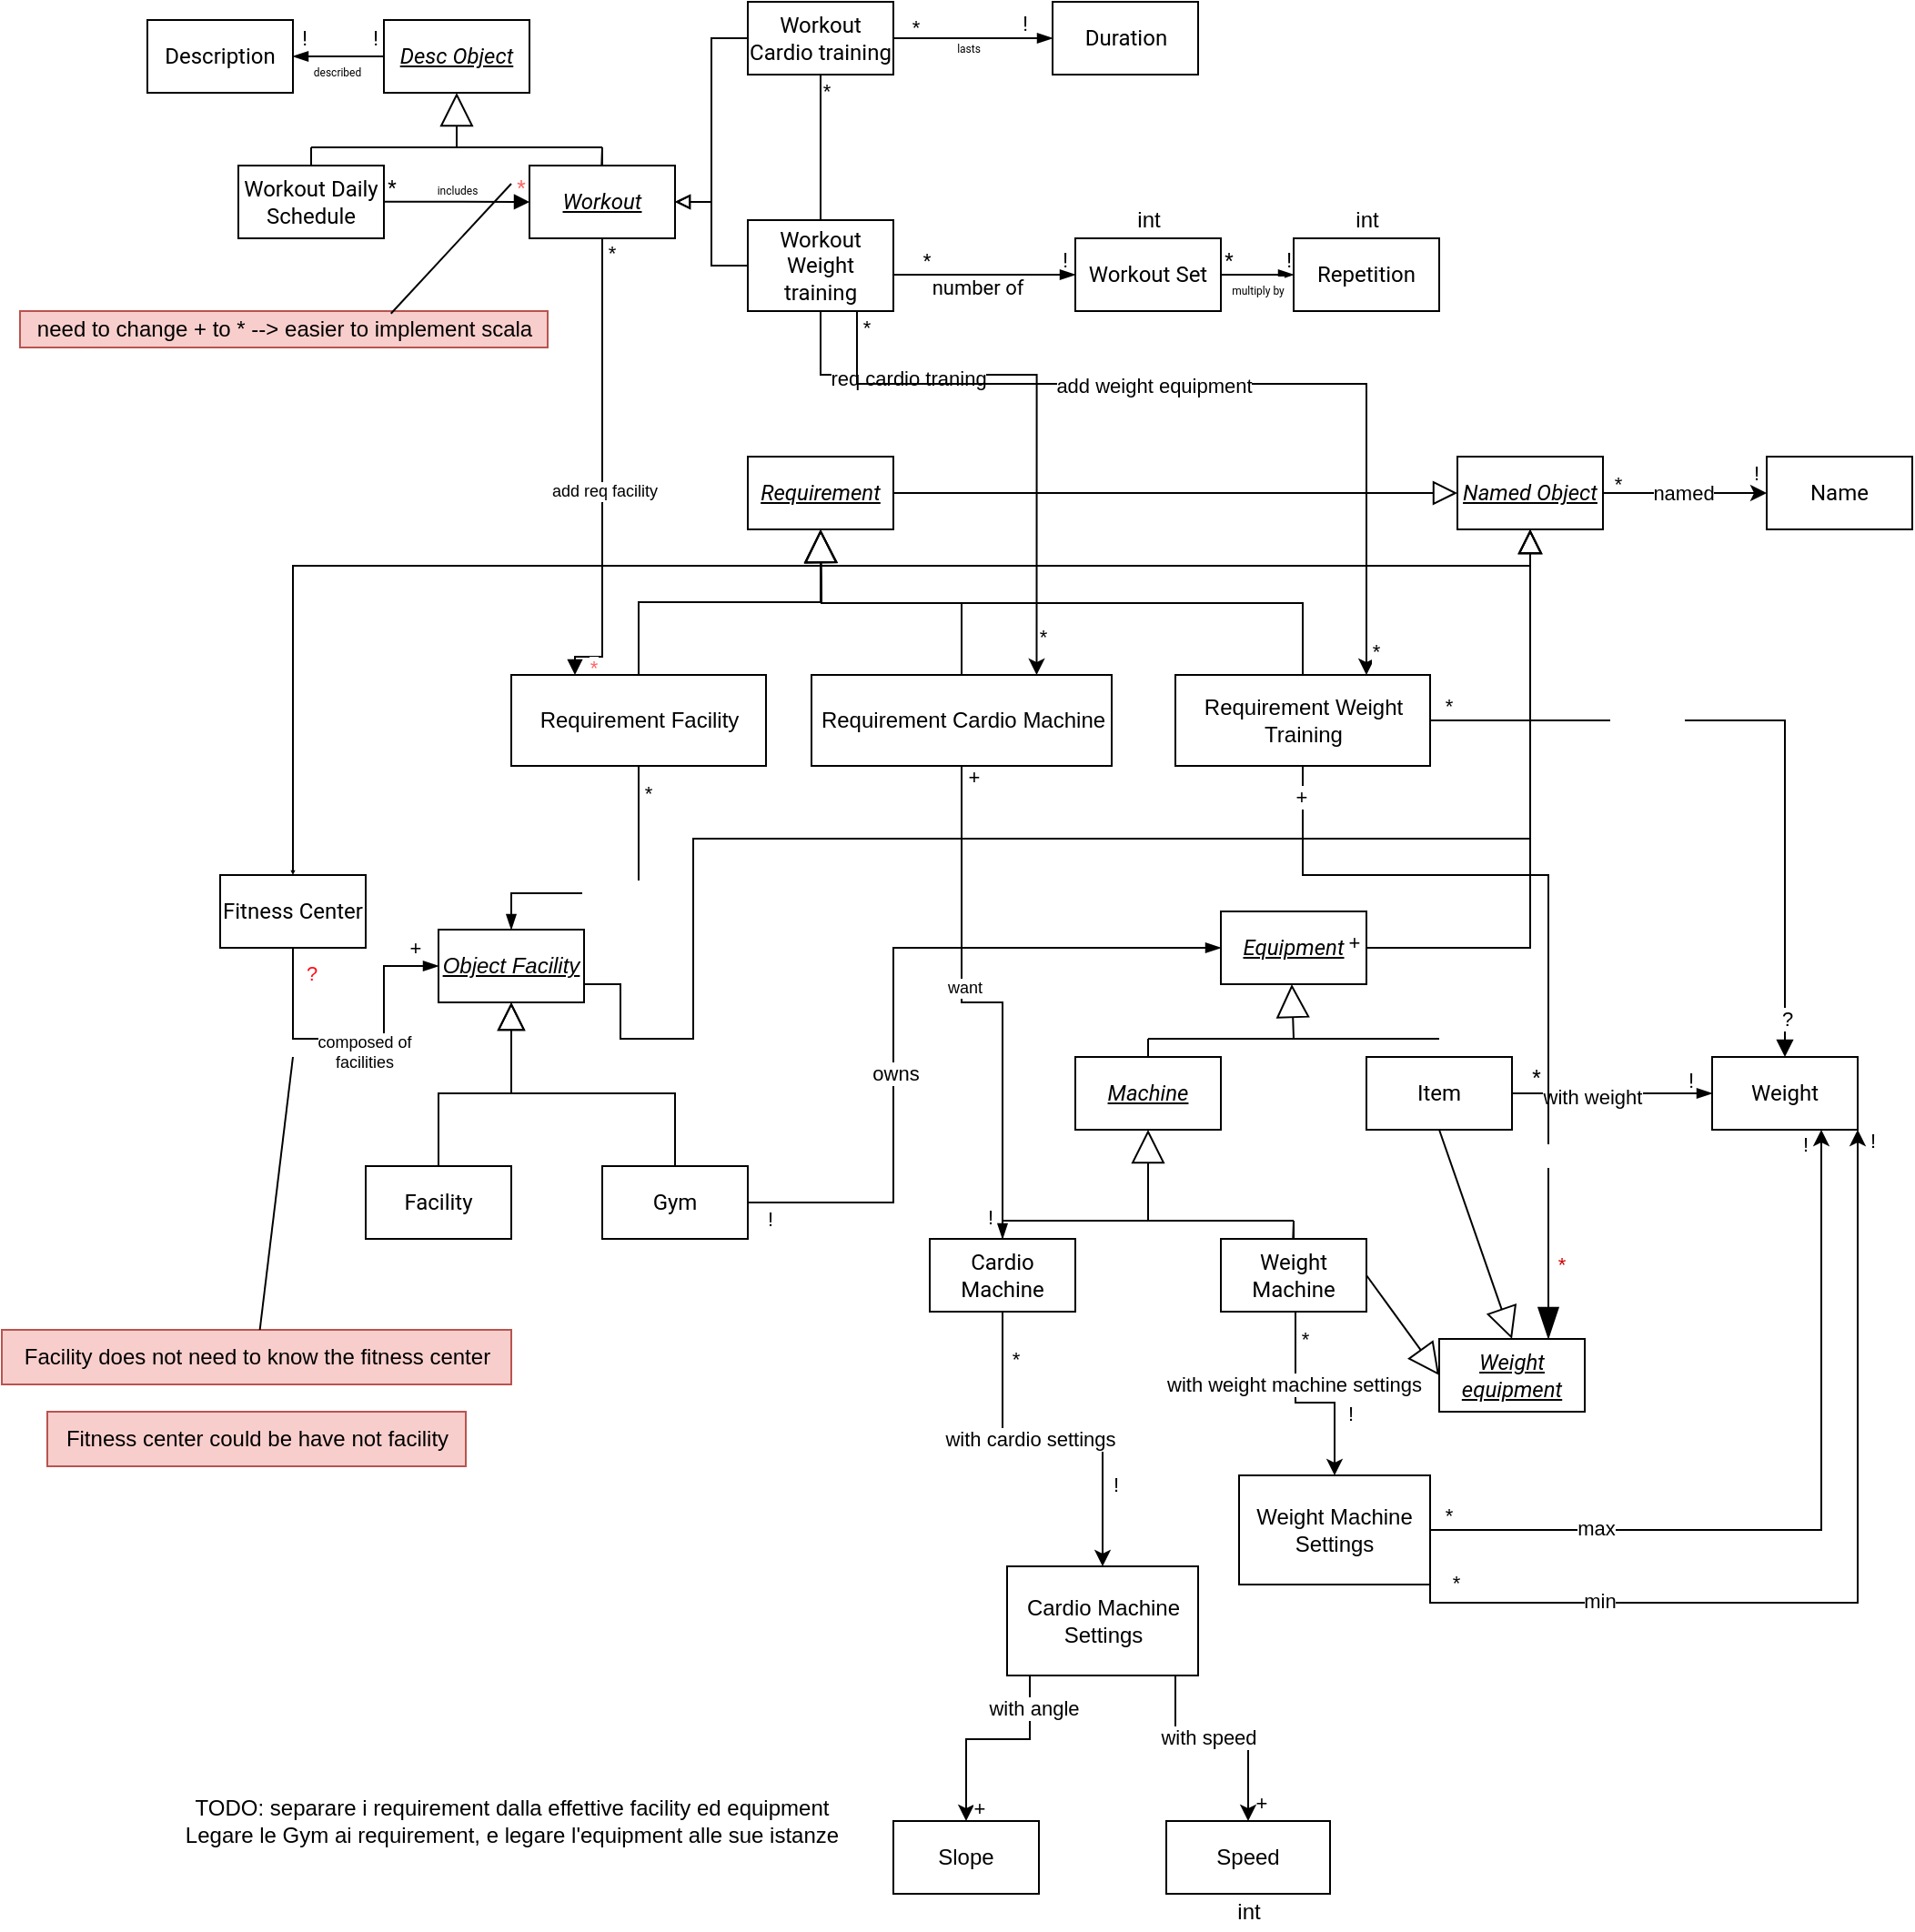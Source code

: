 <mxfile version="20.5.3" type="embed"><diagram id="2QempQvXkUjVF1YWiOBT" name="Page-1"><mxGraphModel dx="1227" dy="463" grid="1" gridSize="10" guides="1" tooltips="1" connect="1" arrows="1" fold="1" page="1" pageScale="1" pageWidth="850" pageHeight="1100" math="0" shadow="0"><root><mxCell id="0"/><mxCell id="1" parent="0"/><mxCell id="2F5MSPOgXOu8C7vcqL_C-9" value="&lt;u&gt;&lt;i&gt;Desc Object&lt;/i&gt;&lt;/u&gt;" style="html=1;whiteSpace=wrap;fontFamily=Roboto;fontSource=https%3A%2F%2Ffonts.googleapis.com%2Fcss%3Ffamily%3DRoboto;" parent="1" vertex="1"><mxGeometry x="160" y="120" width="80" height="40" as="geometry"/></mxCell><mxCell id="2F5MSPOgXOu8C7vcqL_C-26" value="&lt;div&gt;Workout Daily&lt;/div&gt;&lt;div&gt;Schedule&lt;/div&gt;" style="html=1;whiteSpace=wrap;fontFamily=Roboto;fontSource=https%3A%2F%2Ffonts.googleapis.com%2Fcss%3Ffamily%3DRoboto;" parent="1" vertex="1"><mxGeometry x="80" y="200" width="80" height="40" as="geometry"/></mxCell><mxCell id="2F5MSPOgXOu8C7vcqL_C-27" value="&lt;div&gt;&lt;i&gt;&lt;u&gt;Workout&lt;/u&gt;&lt;/i&gt;&lt;/div&gt;" style="html=1;whiteSpace=wrap;fontFamily=Roboto;fontSource=https%3A%2F%2Ffonts.googleapis.com%2Fcss%3Ffamily%3DRoboto;" parent="1" vertex="1"><mxGeometry x="240" y="200" width="80" height="40" as="geometry"/></mxCell><mxCell id="2F5MSPOgXOu8C7vcqL_C-28" value="&lt;div&gt;Description&lt;/div&gt;" style="html=1;whiteSpace=wrap;fontFamily=Roboto;fontSource=https%3A%2F%2Ffonts.googleapis.com%2Fcss%3Ffamily%3DRoboto;" parent="1" vertex="1"><mxGeometry x="30" y="120" width="80" height="40" as="geometry"/></mxCell><mxCell id="JPtvz8hHEwOAzKOJtyuQ-131" style="edgeStyle=orthogonalEdgeStyle;rounded=0;orthogonalLoop=1;jettySize=auto;html=1;exitX=0.5;exitY=1;exitDx=0;exitDy=0;entryX=0.75;entryY=0;entryDx=0;entryDy=0;" parent="1" source="2F5MSPOgXOu8C7vcqL_C-29" target="3" edge="1"><mxGeometry relative="1" as="geometry"/></mxCell><mxCell id="JPtvz8hHEwOAzKOJtyuQ-132" value="req cardio traning" style="edgeLabel;html=1;align=center;verticalAlign=middle;resizable=0;points=[];" parent="JPtvz8hHEwOAzKOJtyuQ-131" vertex="1" connectable="0"><mxGeometry x="-0.054" y="-2" relative="1" as="geometry"><mxPoint as="offset"/></mxGeometry></mxCell><mxCell id="JPtvz8hHEwOAzKOJtyuQ-133" value="*" style="edgeLabel;html=1;align=center;verticalAlign=middle;resizable=0;points=[];" parent="JPtvz8hHEwOAzKOJtyuQ-131" vertex="1" connectable="0"><mxGeometry x="-0.962" y="-2" relative="1" as="geometry"><mxPoint x="5" as="offset"/></mxGeometry></mxCell><mxCell id="JPtvz8hHEwOAzKOJtyuQ-134" value="*" style="edgeLabel;html=1;align=center;verticalAlign=middle;resizable=0;points=[];" parent="JPtvz8hHEwOAzKOJtyuQ-131" vertex="1" connectable="0"><mxGeometry x="0.906" y="-1" relative="1" as="geometry"><mxPoint x="4" as="offset"/></mxGeometry></mxCell><mxCell id="135" style="edgeStyle=orthogonalEdgeStyle;rounded=0;orthogonalLoop=1;jettySize=auto;html=1;exitX=0;exitY=0.5;exitDx=0;exitDy=0;entryX=1;entryY=0.5;entryDx=0;entryDy=0;endArrow=block;endFill=0;" edge="1" parent="1" source="2F5MSPOgXOu8C7vcqL_C-29" target="2F5MSPOgXOu8C7vcqL_C-27"><mxGeometry relative="1" as="geometry"/></mxCell><mxCell id="2F5MSPOgXOu8C7vcqL_C-29" value="&lt;div&gt;Workout Cardio training&lt;/div&gt;" style="html=1;whiteSpace=wrap;fontFamily=Roboto;fontSource=https%3A%2F%2Ffonts.googleapis.com%2Fcss%3Ffamily%3DRoboto;" parent="1" vertex="1"><mxGeometry x="360" y="110" width="80" height="40" as="geometry"/></mxCell><mxCell id="JPtvz8hHEwOAzKOJtyuQ-135" style="edgeStyle=orthogonalEdgeStyle;rounded=0;orthogonalLoop=1;jettySize=auto;html=1;exitX=0.5;exitY=1;exitDx=0;exitDy=0;" parent="1" source="2F5MSPOgXOu8C7vcqL_C-30" edge="1"><mxGeometry relative="1" as="geometry"><mxPoint x="400.211" y="280.158" as="targetPoint"/></mxGeometry></mxCell><mxCell id="JPtvz8hHEwOAzKOJtyuQ-136" style="edgeStyle=orthogonalEdgeStyle;rounded=0;orthogonalLoop=1;jettySize=auto;html=1;exitX=0.75;exitY=1;exitDx=0;exitDy=0;entryX=0.75;entryY=0;entryDx=0;entryDy=0;" parent="1" source="2F5MSPOgXOu8C7vcqL_C-30" target="124" edge="1"><mxGeometry relative="1" as="geometry"><Array as="points"><mxPoint x="420" y="320"/><mxPoint x="700" y="320"/></Array></mxGeometry></mxCell><mxCell id="JPtvz8hHEwOAzKOJtyuQ-137" value="*" style="edgeLabel;html=1;align=center;verticalAlign=middle;resizable=0;points=[];" parent="JPtvz8hHEwOAzKOJtyuQ-136" vertex="1" connectable="0"><mxGeometry x="-0.962" y="2" relative="1" as="geometry"><mxPoint x="3" as="offset"/></mxGeometry></mxCell><mxCell id="JPtvz8hHEwOAzKOJtyuQ-138" value="*" style="edgeLabel;html=1;align=center;verticalAlign=middle;resizable=0;points=[];" parent="JPtvz8hHEwOAzKOJtyuQ-136" vertex="1" connectable="0"><mxGeometry x="0.943" y="2" relative="1" as="geometry"><mxPoint x="3" as="offset"/></mxGeometry></mxCell><mxCell id="JPtvz8hHEwOAzKOJtyuQ-139" value="add weight equipment" style="edgeLabel;html=1;align=center;verticalAlign=middle;resizable=0;points=[];" parent="JPtvz8hHEwOAzKOJtyuQ-136" vertex="1" connectable="0"><mxGeometry x="-0.156" y="-1" relative="1" as="geometry"><mxPoint as="offset"/></mxGeometry></mxCell><mxCell id="136" style="edgeStyle=orthogonalEdgeStyle;rounded=0;orthogonalLoop=1;jettySize=auto;html=1;exitX=0;exitY=0.5;exitDx=0;exitDy=0;entryX=1;entryY=0.5;entryDx=0;entryDy=0;endArrow=block;endFill=0;" edge="1" parent="1" source="2F5MSPOgXOu8C7vcqL_C-30" target="2F5MSPOgXOu8C7vcqL_C-27"><mxGeometry relative="1" as="geometry"/></mxCell><mxCell id="2F5MSPOgXOu8C7vcqL_C-30" value="&lt;div&gt;Workout Weight training&lt;/div&gt;" style="html=1;whiteSpace=wrap;fontFamily=Roboto;fontSource=https%3A%2F%2Ffonts.googleapis.com%2Fcss%3Ffamily%3DRoboto;" parent="1" vertex="1"><mxGeometry x="360" y="230" width="80" height="50" as="geometry"/></mxCell><mxCell id="2F5MSPOgXOu8C7vcqL_C-31" value="Workout Set" style="html=1;whiteSpace=wrap;fontFamily=Roboto;fontSource=https%3A%2F%2Ffonts.googleapis.com%2Fcss%3Ffamily%3DRoboto;" parent="1" vertex="1"><mxGeometry x="540" y="240" width="80" height="40" as="geometry"/></mxCell><mxCell id="2F5MSPOgXOu8C7vcqL_C-32" value="Repetition" style="html=1;whiteSpace=wrap;fontFamily=Roboto;fontSource=https%3A%2F%2Ffonts.googleapis.com%2Fcss%3Ffamily%3DRoboto;" parent="1" vertex="1"><mxGeometry x="660" y="240" width="80" height="40" as="geometry"/></mxCell><mxCell id="2F5MSPOgXOu8C7vcqL_C-33" value="Duration" style="html=1;whiteSpace=wrap;fontFamily=Roboto;fontSource=https%3A%2F%2Ffonts.googleapis.com%2Fcss%3Ffamily%3DRoboto;" parent="1" vertex="1"><mxGeometry x="527.5" y="110" width="80" height="40" as="geometry"/></mxCell><mxCell id="2F5MSPOgXOu8C7vcqL_C-34" value="&lt;u&gt;&lt;i&gt;Requirement&lt;/i&gt;&lt;/u&gt;" style="html=1;whiteSpace=wrap;fontFamily=Roboto;fontSource=https%3A%2F%2Ffonts.googleapis.com%2Fcss%3Ffamily%3DRoboto;" parent="1" vertex="1"><mxGeometry x="360" y="360" width="80" height="40" as="geometry"/></mxCell><mxCell id="119" style="edgeStyle=orthogonalEdgeStyle;rounded=0;orthogonalLoop=1;jettySize=auto;html=1;exitX=1;exitY=1;exitDx=0;exitDy=0;entryX=0.5;entryY=1;entryDx=0;entryDy=0;endArrow=block;endFill=0;startSize=16;endSize=11;" parent="1" source="137" target="102" edge="1"><mxGeometry relative="1" as="geometry"><Array as="points"><mxPoint x="270" y="650"/><mxPoint x="290" y="650"/><mxPoint x="290" y="680"/><mxPoint x="330" y="680"/><mxPoint x="330" y="570"/><mxPoint x="790" y="570"/></Array></mxGeometry></mxCell><mxCell id="142" style="edgeStyle=orthogonalEdgeStyle;rounded=0;orthogonalLoop=1;jettySize=auto;html=1;exitX=0.5;exitY=0;exitDx=0;exitDy=0;entryX=0.5;entryY=1;entryDx=0;entryDy=0;endArrow=block;endFill=0;endSize=13;" edge="1" parent="1" source="2F5MSPOgXOu8C7vcqL_C-35" target="137"><mxGeometry relative="1" as="geometry"/></mxCell><mxCell id="2F5MSPOgXOu8C7vcqL_C-35" value="&lt;div&gt;Facility&lt;/div&gt;" style="html=1;whiteSpace=wrap;fontFamily=Roboto;fontSource=https%3A%2F%2Ffonts.googleapis.com%2Fcss%3Ffamily%3DRoboto;" parent="1" vertex="1"><mxGeometry x="150" y="750" width="80" height="40" as="geometry"/></mxCell><mxCell id="108" style="edgeStyle=orthogonalEdgeStyle;html=1;exitX=1;exitY=0.5;exitDx=0;exitDy=0;entryX=0.5;entryY=1;entryDx=0;entryDy=0;endArrow=block;endFill=0;endSize=11;rounded=0;" parent="1" source="2F5MSPOgXOu8C7vcqL_C-36" target="102" edge="1"><mxGeometry relative="1" as="geometry"/></mxCell><mxCell id="2F5MSPOgXOu8C7vcqL_C-36" value="&lt;i&gt;&lt;u&gt;Equipment&lt;/u&gt;&lt;/i&gt;" style="html=1;whiteSpace=wrap;fontFamily=Roboto;fontSource=https%3A%2F%2Ffonts.googleapis.com%2Fcss%3Ffamily%3DRoboto;" parent="1" vertex="1"><mxGeometry x="620" y="610" width="80" height="40" as="geometry"/></mxCell><mxCell id="2F5MSPOgXOu8C7vcqL_C-38" value="&lt;i&gt;&lt;u&gt;Machine&lt;/u&gt;&lt;/i&gt;" style="html=1;whiteSpace=wrap;fontFamily=Roboto;fontSource=https%3A%2F%2Ffonts.googleapis.com%2Fcss%3Ffamily%3DRoboto;" parent="1" vertex="1"><mxGeometry x="540" y="690" width="80" height="40" as="geometry"/></mxCell><mxCell id="127" style="rounded=0;orthogonalLoop=1;jettySize=auto;html=1;exitX=0.5;exitY=1;exitDx=0;exitDy=0;entryX=0.5;entryY=0;entryDx=0;entryDy=0;endArrow=block;endFill=0;endSize=15;" parent="1" source="2F5MSPOgXOu8C7vcqL_C-39" target="126" edge="1"><mxGeometry relative="1" as="geometry"/></mxCell><mxCell id="2F5MSPOgXOu8C7vcqL_C-39" value="Item" style="html=1;whiteSpace=wrap;fontFamily=Roboto;fontSource=https%3A%2F%2Ffonts.googleapis.com%2Fcss%3Ffamily%3DRoboto;" parent="1" vertex="1"><mxGeometry x="700" y="690" width="80" height="40" as="geometry"/></mxCell><mxCell id="2F5MSPOgXOu8C7vcqL_C-40" value="Weight" style="html=1;whiteSpace=wrap;fontFamily=Roboto;fontSource=https%3A%2F%2Ffonts.googleapis.com%2Fcss%3Ffamily%3DRoboto;" parent="1" vertex="1"><mxGeometry x="890" y="690" width="80" height="40" as="geometry"/></mxCell><mxCell id="25" style="edgeStyle=elbowEdgeStyle;html=1;exitX=1;exitY=0.5;exitDx=0;exitDy=0;entryX=0;entryY=0.5;entryDx=0;entryDy=0;startArrow=none;startFill=0;endArrow=blockThin;endFill=1;rounded=0;" parent="1" source="2F5MSPOgXOu8C7vcqL_C-43" target="2F5MSPOgXOu8C7vcqL_C-36" edge="1"><mxGeometry relative="1" as="geometry"><Array as="points"><mxPoint x="440" y="710"/></Array></mxGeometry></mxCell><mxCell id="26" value="owns" style="edgeLabel;html=1;align=center;verticalAlign=middle;resizable=0;points=[];" parent="25" vertex="1" connectable="0"><mxGeometry x="-0.246" y="-1" relative="1" as="geometry"><mxPoint as="offset"/></mxGeometry></mxCell><mxCell id="36" value="+" style="edgeLabel;html=1;align=center;verticalAlign=middle;resizable=0;points=[];labelBackgroundColor=none;" parent="25" vertex="1" connectable="0"><mxGeometry x="-0.97" relative="1" as="geometry"><mxPoint x="327" y="-143" as="offset"/></mxGeometry></mxCell><mxCell id="143" value="!" style="edgeLabel;html=1;align=center;verticalAlign=middle;resizable=0;points=[];" vertex="1" connectable="0" parent="25"><mxGeometry x="-0.943" relative="1" as="geometry"><mxPoint y="9" as="offset"/></mxGeometry></mxCell><mxCell id="144" style="edgeStyle=orthogonalEdgeStyle;rounded=0;orthogonalLoop=1;jettySize=auto;html=1;exitX=0.5;exitY=0;exitDx=0;exitDy=0;entryX=0.5;entryY=1;entryDx=0;entryDy=0;endArrow=block;endFill=0;endSize=13;" edge="1" parent="1" source="2F5MSPOgXOu8C7vcqL_C-43" target="137"><mxGeometry relative="1" as="geometry"/></mxCell><mxCell id="2F5MSPOgXOu8C7vcqL_C-43" value="&lt;div&gt;Gym&lt;/div&gt;" style="html=1;whiteSpace=wrap;fontFamily=Roboto;fontSource=https%3A%2F%2Ffonts.googleapis.com%2Fcss%3Ffamily%3DRoboto;" parent="1" vertex="1"><mxGeometry x="280" y="750" width="80" height="40" as="geometry"/></mxCell><mxCell id="2F5MSPOgXOu8C7vcqL_C-44" value="Fitness Center" style="html=1;whiteSpace=wrap;fontFamily=Roboto;fontSource=https%3A%2F%2Ffonts.googleapis.com%2Fcss%3Ffamily%3DRoboto;" parent="1" vertex="1"><mxGeometry x="70" y="590" width="80" height="40" as="geometry"/></mxCell><mxCell id="2F5MSPOgXOu8C7vcqL_C-46" value="" style="endArrow=block;endSize=16;endFill=0;html=1;rounded=0;entryX=0.5;entryY=1;entryDx=0;entryDy=0;fontFamily=Roboto;fontSource=https%3A%2F%2Ffonts.googleapis.com%2Fcss%3Ffamily%3DRoboto;" parent="1" target="2F5MSPOgXOu8C7vcqL_C-9" edge="1"><mxGeometry width="160" relative="1" as="geometry"><mxPoint x="200" y="190" as="sourcePoint"/><mxPoint x="198.98" y="160" as="targetPoint"/><Array as="points"/></mxGeometry></mxCell><mxCell id="2F5MSPOgXOu8C7vcqL_C-53" value="" style="endArrow=none;html=1;edgeStyle=orthogonalEdgeStyle;rounded=0;fontFamily=Roboto;fontSource=https%3A%2F%2Ffonts.googleapis.com%2Fcss%3Ffamily%3DRoboto;" parent="1" edge="1"><mxGeometry relative="1" as="geometry"><mxPoint x="120" y="190" as="sourcePoint"/><mxPoint x="280" y="190" as="targetPoint"/></mxGeometry></mxCell><mxCell id="2F5MSPOgXOu8C7vcqL_C-55" value="" style="endArrow=none;html=1;edgeStyle=orthogonalEdgeStyle;rounded=0;exitX=0.5;exitY=0;exitDx=0;exitDy=0;fontFamily=Roboto;fontSource=https%3A%2F%2Ffonts.googleapis.com%2Fcss%3Ffamily%3DRoboto;" parent="1" source="2F5MSPOgXOu8C7vcqL_C-26" edge="1"><mxGeometry relative="1" as="geometry"><mxPoint x="130" y="200" as="sourcePoint"/><mxPoint x="120" y="190" as="targetPoint"/></mxGeometry></mxCell><mxCell id="2F5MSPOgXOu8C7vcqL_C-56" value="" style="endArrow=none;html=1;edgeStyle=orthogonalEdgeStyle;rounded=0;fontFamily=Roboto;fontSource=https%3A%2F%2Ffonts.googleapis.com%2Fcss%3Ffamily%3DRoboto;" parent="1" edge="1"><mxGeometry relative="1" as="geometry"><mxPoint x="280" y="200" as="sourcePoint"/><mxPoint x="279.65" y="200" as="targetPoint"/><Array as="points"><mxPoint x="279.65" y="190"/><mxPoint x="279.65" y="190"/></Array></mxGeometry></mxCell><mxCell id="2F5MSPOgXOu8C7vcqL_C-63" value="" style="endArrow=blockThin;html=1;edgeStyle=orthogonalEdgeStyle;rounded=0;fontFamily=Roboto;fontSource=https%3A%2F%2Ffonts.googleapis.com%2Fcss%3Ffamily%3DRoboto;endFill=1;entryX=0;entryY=0.5;entryDx=0;entryDy=0;exitX=1;exitY=0.5;exitDx=0;exitDy=0;" parent="1" target="2F5MSPOgXOu8C7vcqL_C-33" edge="1" source="2F5MSPOgXOu8C7vcqL_C-29"><mxGeometry relative="1" as="geometry"><mxPoint x="440" y="180" as="sourcePoint"/><mxPoint x="480" y="180" as="targetPoint"/></mxGeometry></mxCell><mxCell id="2F5MSPOgXOu8C7vcqL_C-89" value="!" style="edgeLabel;html=1;align=center;verticalAlign=middle;resizable=0;points=[];rotation=0;fontFamily=Roboto;fontSource=https%3A%2F%2Ffonts.googleapis.com%2Fcss%3Ffamily%3DRoboto;labelBackgroundColor=none;" parent="2F5MSPOgXOu8C7vcqL_C-63" vertex="1" connectable="0"><mxGeometry x="0.526" relative="1" as="geometry"><mxPoint x="5" y="-8" as="offset"/></mxGeometry></mxCell><mxCell id="2F5MSPOgXOu8C7vcqL_C-111" value="lasts" style="edgeLabel;html=1;align=center;verticalAlign=middle;resizable=0;points=[];fontSize=6;fontFamily=Roboto;fontSource=https%3A%2F%2Ffonts.googleapis.com%2Fcss%3Ffamily%3DRoboto;" parent="2F5MSPOgXOu8C7vcqL_C-63" vertex="1" connectable="0"><mxGeometry x="-0.079" y="-1" relative="1" as="geometry"><mxPoint y="4" as="offset"/></mxGeometry></mxCell><mxCell id="91" value="*" style="edgeLabel;html=1;align=center;verticalAlign=middle;resizable=0;points=[];labelBackgroundColor=none;" parent="2F5MSPOgXOu8C7vcqL_C-63" vertex="1" connectable="0"><mxGeometry x="-0.736" y="-1" relative="1" as="geometry"><mxPoint y="-7" as="offset"/></mxGeometry></mxCell><mxCell id="2F5MSPOgXOu8C7vcqL_C-64" value="" style="endArrow=blockThin;html=1;edgeStyle=orthogonalEdgeStyle;rounded=0;fontFamily=Roboto;fontSource=https%3A%2F%2Ffonts.googleapis.com%2Fcss%3Ffamily%3DRoboto;endFill=1;entryX=0;entryY=0.5;entryDx=0;entryDy=0;" parent="1" edge="1" target="2F5MSPOgXOu8C7vcqL_C-31"><mxGeometry relative="1" as="geometry"><mxPoint x="440" y="269.9" as="sourcePoint"/><mxPoint x="480" y="260" as="targetPoint"/><Array as="points"><mxPoint x="440" y="260"/></Array></mxGeometry></mxCell><mxCell id="2F5MSPOgXOu8C7vcqL_C-96" value="*" style="edgeLabel;html=1;align=center;verticalAlign=middle;resizable=0;points=[];fontFamily=Roboto;fontSource=https%3A%2F%2Ffonts.googleapis.com%2Fcss%3Ffamily%3DRoboto;fontSize=10;" parent="2F5MSPOgXOu8C7vcqL_C-64" vertex="1" connectable="0"><mxGeometry x="-0.522" relative="1" as="geometry"><mxPoint x="1" y="-8" as="offset"/></mxGeometry></mxCell><mxCell id="2F5MSPOgXOu8C7vcqL_C-97" value="!" style="edgeLabel;html=1;align=center;verticalAlign=middle;resizable=0;points=[];rotation=0;fontFamily=Roboto;fontSource=https%3A%2F%2Ffonts.googleapis.com%2Fcss%3Ffamily%3DRoboto;labelBackgroundColor=none;" parent="2F5MSPOgXOu8C7vcqL_C-64" vertex="1" connectable="0"><mxGeometry x="0.452" relative="1" as="geometry"><mxPoint x="24" y="-8" as="offset"/></mxGeometry></mxCell><mxCell id="2F5MSPOgXOu8C7vcqL_C-112" value="number of" style="edgeLabel;html=1;align=center;verticalAlign=middle;resizable=0;points=[];fontFamily=Roboto;fontSource=https%3A%2F%2Ffonts.googleapis.com%2Fcss%3Ffamily%3DRoboto;" parent="2F5MSPOgXOu8C7vcqL_C-64" vertex="1" connectable="0"><mxGeometry x="0.027" y="-1" relative="1" as="geometry"><mxPoint x="-1" y="6" as="offset"/></mxGeometry></mxCell><mxCell id="2F5MSPOgXOu8C7vcqL_C-65" value="" style="endArrow=blockThin;html=1;edgeStyle=orthogonalEdgeStyle;rounded=0;fontFamily=Roboto;fontSource=https%3A%2F%2Ffonts.googleapis.com%2Fcss%3Ffamily%3DRoboto;endFill=1;startArrow=none;startFill=0;exitX=1;exitY=0.5;exitDx=0;exitDy=0;entryX=0;entryY=0.5;entryDx=0;entryDy=0;" parent="1" source="2F5MSPOgXOu8C7vcqL_C-31" target="2F5MSPOgXOu8C7vcqL_C-32" edge="1"><mxGeometry relative="1" as="geometry"><mxPoint x="650" y="200" as="sourcePoint"/><mxPoint x="690" y="200" as="targetPoint"/><Array as="points"><mxPoint x="640" y="260"/><mxPoint x="640" y="260"/></Array></mxGeometry></mxCell><mxCell id="2F5MSPOgXOu8C7vcqL_C-98" value="*" style="edgeLabel;html=1;align=center;verticalAlign=middle;resizable=0;points=[];fontFamily=Roboto;fontSource=https%3A%2F%2Ffonts.googleapis.com%2Fcss%3Ffamily%3DRoboto;labelBackgroundColor=none;" parent="2F5MSPOgXOu8C7vcqL_C-65" vertex="1" connectable="0"><mxGeometry x="-0.531" y="1" relative="1" as="geometry"><mxPoint x="-6" y="-7" as="offset"/></mxGeometry></mxCell><mxCell id="2F5MSPOgXOu8C7vcqL_C-99" value="!" style="edgeLabel;html=1;align=center;verticalAlign=middle;resizable=0;points=[];rotation=0;fontFamily=Roboto;fontSource=https%3A%2F%2Ffonts.googleapis.com%2Fcss%3Ffamily%3DRoboto;labelBackgroundColor=none;" parent="2F5MSPOgXOu8C7vcqL_C-65" vertex="1" connectable="0"><mxGeometry x="0.576" y="-1" relative="1" as="geometry"><mxPoint x="5" y="-9" as="offset"/></mxGeometry></mxCell><mxCell id="2F5MSPOgXOu8C7vcqL_C-113" value="&lt;font style=&quot;font-size: 6px;&quot;&gt;multiply by&lt;/font&gt;" style="edgeLabel;html=1;align=center;verticalAlign=middle;resizable=0;points=[];fontFamily=Roboto;fontSource=https%3A%2F%2Ffonts.googleapis.com%2Fcss%3Ffamily%3DRoboto;" parent="2F5MSPOgXOu8C7vcqL_C-65" vertex="1" connectable="0"><mxGeometry x="-0.03" y="-1" relative="1" as="geometry"><mxPoint y="6" as="offset"/></mxGeometry></mxCell><mxCell id="2F5MSPOgXOu8C7vcqL_C-67" value="" style="endArrow=none;html=1;edgeStyle=orthogonalEdgeStyle;rounded=0;exitX=0.5;exitY=0;exitDx=0;exitDy=0;fontFamily=Roboto;fontSource=https%3A%2F%2Ffonts.googleapis.com%2Fcss%3Ffamily%3DRoboto;" parent="1" edge="1"><mxGeometry relative="1" as="geometry"><mxPoint x="319.83" y="440" as="sourcePoint"/><mxPoint x="320" y="440" as="targetPoint"/></mxGeometry></mxCell><mxCell id="2F5MSPOgXOu8C7vcqL_C-70" value="" style="endArrow=block;html=1;edgeStyle=orthogonalEdgeStyle;rounded=0;startArrow=none;startFill=0;endFill=1;fontFamily=Roboto;fontSource=https%3A%2F%2Ffonts.googleapis.com%2Fcss%3Ffamily%3DRoboto;entryX=0.25;entryY=0;entryDx=0;entryDy=0;exitX=0.5;exitY=1;exitDx=0;exitDy=0;" parent="1" source="2F5MSPOgXOu8C7vcqL_C-27" target="2" edge="1"><mxGeometry relative="1" as="geometry"><mxPoint x="280" y="230" as="sourcePoint"/><mxPoint x="300" y="470" as="targetPoint"/><Array as="points"><mxPoint x="280" y="470"/><mxPoint x="265" y="470"/></Array></mxGeometry></mxCell><mxCell id="sfomzFhaXuzBr-5Kidbq-1" value="add req facility" style="edgeLabel;html=1;align=center;verticalAlign=middle;resizable=0;points=[];fontSize=9;" parent="2F5MSPOgXOu8C7vcqL_C-70" connectable="0" vertex="1"><mxGeometry x="0.142" y="1" relative="1" as="geometry"><mxPoint y="-7" as="offset"/></mxGeometry></mxCell><mxCell id="KLTFEX1qhUFmZQi5NeGx-10" value="&lt;font color=&quot;#ff6666&quot;&gt;*&lt;/font&gt;" style="edgeLabel;html=1;align=center;verticalAlign=middle;resizable=0;points=[];" parent="2F5MSPOgXOu8C7vcqL_C-70" connectable="0" vertex="1"><mxGeometry x="0.884" y="2" relative="1" as="geometry"><mxPoint x="5" y="4" as="offset"/></mxGeometry></mxCell><mxCell id="88" value="*" style="edgeLabel;html=1;align=center;verticalAlign=middle;resizable=0;points=[];" parent="2F5MSPOgXOu8C7vcqL_C-70" vertex="1" connectable="0"><mxGeometry x="-0.942" y="-1" relative="1" as="geometry"><mxPoint x="6" as="offset"/></mxGeometry></mxCell><mxCell id="2F5MSPOgXOu8C7vcqL_C-72" value="" style="endArrow=blockThin;html=1;edgeStyle=orthogonalEdgeStyle;rounded=0;exitX=0.5;exitY=1;exitDx=0;exitDy=0;fontFamily=Roboto;fontSource=https%3A%2F%2Ffonts.googleapis.com%2Fcss%3Ffamily%3DRoboto;startArrow=none;startFill=0;endFill=1;" parent="1" source="2F5MSPOgXOu8C7vcqL_C-44" edge="1"><mxGeometry relative="1" as="geometry"><mxPoint x="30" y="709.66" as="sourcePoint"/><mxPoint x="190" y="640" as="targetPoint"/><Array as="points"><mxPoint x="110" y="680"/><mxPoint x="160" y="680"/><mxPoint x="160" y="640"/></Array></mxGeometry></mxCell><mxCell id="KLTFEX1qhUFmZQi5NeGx-8" value="composed of&lt;br&gt;facilities" style="edgeLabel;html=1;align=center;verticalAlign=middle;resizable=0;points=[];fontSize=9;" parent="2F5MSPOgXOu8C7vcqL_C-72" connectable="0" vertex="1"><mxGeometry x="0.047" y="-2" relative="1" as="geometry"><mxPoint y="5" as="offset"/></mxGeometry></mxCell><mxCell id="35" value="?" style="edgeLabel;html=1;align=center;verticalAlign=middle;resizable=0;points=[];labelBackgroundColor=none;fontColor=#FF0F17;" parent="2F5MSPOgXOu8C7vcqL_C-72" vertex="1" connectable="0"><mxGeometry x="-0.9" y="-1" relative="1" as="geometry"><mxPoint x="11" y="5" as="offset"/></mxGeometry></mxCell><mxCell id="41" value="+" style="edgeLabel;html=1;align=center;verticalAlign=middle;resizable=0;points=[];labelBackgroundColor=none;" parent="2F5MSPOgXOu8C7vcqL_C-72" vertex="1" connectable="0"><mxGeometry x="0.903" y="1" relative="1" as="geometry"><mxPoint x="-5" y="-9" as="offset"/></mxGeometry></mxCell><mxCell id="2F5MSPOgXOu8C7vcqL_C-73" value="" style="endArrow=block;html=1;edgeStyle=orthogonalEdgeStyle;rounded=0;entryX=0.5;entryY=0;entryDx=0;entryDy=0;fontFamily=Roboto;fontSource=https%3A%2F%2Ffonts.googleapis.com%2Fcss%3Ffamily%3DRoboto;startArrow=block;startFill=0;exitX=0.5;exitY=1;exitDx=0;exitDy=0;endFill=0;endSize=0;targetPerimeterSpacing=8;startSize=11;" parent="1" source="102" target="2F5MSPOgXOu8C7vcqL_C-44" edge="1"><mxGeometry relative="1" as="geometry"><mxPoint x="750" y="380" as="sourcePoint"/><mxPoint x="415" y="330" as="targetPoint"/><Array as="points"><mxPoint x="790" y="420"/><mxPoint x="110" y="420"/></Array></mxGeometry></mxCell><mxCell id="2F5MSPOgXOu8C7vcqL_C-80" value="" style="endArrow=block;endSize=16;endFill=0;html=1;rounded=0;fontFamily=Roboto;fontSource=https%3A%2F%2Ffonts.googleapis.com%2Fcss%3Ffamily%3DRoboto;" parent="1" edge="1"><mxGeometry width="160" relative="1" as="geometry"><mxPoint x="660" y="680" as="sourcePoint"/><mxPoint x="658.98" y="650" as="targetPoint"/><Array as="points"/></mxGeometry></mxCell><mxCell id="2F5MSPOgXOu8C7vcqL_C-81" value="" style="endArrow=none;html=1;edgeStyle=orthogonalEdgeStyle;rounded=0;fontFamily=Roboto;fontSource=https%3A%2F%2Ffonts.googleapis.com%2Fcss%3Ffamily%3DRoboto;" parent="1" edge="1"><mxGeometry relative="1" as="geometry"><mxPoint x="580" y="680" as="sourcePoint"/><mxPoint x="740" y="680" as="targetPoint"/></mxGeometry></mxCell><mxCell id="2F5MSPOgXOu8C7vcqL_C-82" value="" style="endArrow=none;html=1;edgeStyle=orthogonalEdgeStyle;rounded=0;exitX=0.5;exitY=0;exitDx=0;exitDy=0;fontFamily=Roboto;fontSource=https%3A%2F%2Ffonts.googleapis.com%2Fcss%3Ffamily%3DRoboto;" parent="1" edge="1"><mxGeometry relative="1" as="geometry"><mxPoint x="580" y="690" as="sourcePoint"/><mxPoint x="580" y="680" as="targetPoint"/></mxGeometry></mxCell><mxCell id="2F5MSPOgXOu8C7vcqL_C-86" value="" style="endArrow=none;html=1;edgeStyle=orthogonalEdgeStyle;rounded=0;entryX=0;entryY=0.5;entryDx=0;entryDy=0;fontFamily=Roboto;fontSource=https%3A%2F%2Ffonts.googleapis.com%2Fcss%3Ffamily%3DRoboto;startArrow=blockThin;startFill=1;exitX=1;exitY=0.5;exitDx=0;exitDy=0;" parent="1" source="2F5MSPOgXOu8C7vcqL_C-28" target="2F5MSPOgXOu8C7vcqL_C-9" edge="1"><mxGeometry relative="1" as="geometry"><mxPoint x="120" y="140" as="sourcePoint"/><mxPoint x="160" y="139.7" as="targetPoint"/><Array as="points"/></mxGeometry></mxCell><mxCell id="2F5MSPOgXOu8C7vcqL_C-90" value="!" style="edgeLabel;html=1;align=center;verticalAlign=middle;resizable=0;points=[];fontFamily=Roboto;fontSource=https%3A%2F%2Ffonts.googleapis.com%2Fcss%3Ffamily%3DRoboto;" parent="2F5MSPOgXOu8C7vcqL_C-86" vertex="1" connectable="0"><mxGeometry x="-0.826" relative="1" as="geometry"><mxPoint x="1" y="-10" as="offset"/></mxGeometry></mxCell><mxCell id="2F5MSPOgXOu8C7vcqL_C-91" value="!" style="edgeLabel;html=1;align=center;verticalAlign=middle;resizable=0;points=[];fontFamily=Roboto;fontSource=https%3A%2F%2Ffonts.googleapis.com%2Fcss%3Ffamily%3DRoboto;" parent="2F5MSPOgXOu8C7vcqL_C-86" vertex="1" connectable="0"><mxGeometry x="0.79" relative="1" as="geometry"><mxPoint y="-10" as="offset"/></mxGeometry></mxCell><mxCell id="2F5MSPOgXOu8C7vcqL_C-109" value="&lt;span style=&quot;font-size: 6px;&quot;&gt;described&lt;/span&gt;" style="edgeLabel;html=1;align=center;verticalAlign=top;resizable=0;points=[];fontFamily=Roboto;fontSource=https%3A%2F%2Ffonts.googleapis.com%2Fcss%3Ffamily%3DRoboto;labelBackgroundColor=none;" parent="2F5MSPOgXOu8C7vcqL_C-86" vertex="1" connectable="0"><mxGeometry x="-0.071" y="-1" relative="1" as="geometry"><mxPoint x="1" y="-7" as="offset"/></mxGeometry></mxCell><mxCell id="2F5MSPOgXOu8C7vcqL_C-87" value="" style="endArrow=blockThin;html=1;edgeStyle=orthogonalEdgeStyle;rounded=0;entryX=0;entryY=0.5;entryDx=0;entryDy=0;fontFamily=Roboto;fontSource=https%3A%2F%2Ffonts.googleapis.com%2Fcss%3Ffamily%3DRoboto;exitX=1;exitY=0.5;exitDx=0;exitDy=0;endFill=1;" parent="1" source="2F5MSPOgXOu8C7vcqL_C-39" target="2F5MSPOgXOu8C7vcqL_C-40" edge="1"><mxGeometry relative="1" as="geometry"><mxPoint x="740" y="730.3" as="sourcePoint"/><mxPoint x="790" y="740" as="targetPoint"/><Array as="points"/></mxGeometry></mxCell><mxCell id="2F5MSPOgXOu8C7vcqL_C-106" value="*" style="edgeLabel;html=1;align=center;verticalAlign=middle;resizable=0;points=[];fontFamily=Roboto;fontSource=https%3A%2F%2Ffonts.googleapis.com%2Fcss%3Ffamily%3DRoboto;" parent="2F5MSPOgXOu8C7vcqL_C-87" vertex="1" connectable="0"><mxGeometry x="-0.669" y="1" relative="1" as="geometry"><mxPoint x="-5" y="-8" as="offset"/></mxGeometry></mxCell><mxCell id="2F5MSPOgXOu8C7vcqL_C-107" value="!" style="edgeLabel;html=1;align=center;verticalAlign=middle;resizable=0;points=[];rotation=0;fontFamily=Roboto;fontSource=https%3A%2F%2Ffonts.googleapis.com%2Fcss%3Ffamily%3DRoboto;labelBackgroundColor=none;" parent="2F5MSPOgXOu8C7vcqL_C-87" vertex="1" connectable="0"><mxGeometry x="0.72" relative="1" as="geometry"><mxPoint x="3" y="-7" as="offset"/></mxGeometry></mxCell><mxCell id="134" value="with weight" style="edgeLabel;html=1;align=center;verticalAlign=middle;resizable=0;points=[];" parent="2F5MSPOgXOu8C7vcqL_C-87" vertex="1" connectable="0"><mxGeometry x="-0.203" y="-2" relative="1" as="geometry"><mxPoint as="offset"/></mxGeometry></mxCell><mxCell id="2F5MSPOgXOu8C7vcqL_C-92" value="" style="endArrow=block;html=1;edgeStyle=orthogonalEdgeStyle;rounded=0;entryX=0;entryY=0.5;entryDx=0;entryDy=0;fontFamily=Roboto;fontSource=https%3A%2F%2Ffonts.googleapis.com%2Fcss%3Ffamily%3DRoboto;endFill=1;" parent="1" target="2F5MSPOgXOu8C7vcqL_C-27" edge="1"><mxGeometry relative="1" as="geometry"><mxPoint x="160" y="219.89" as="sourcePoint"/><mxPoint x="200" y="219.89" as="targetPoint"/><Array as="points"><mxPoint x="200" y="220"/></Array></mxGeometry></mxCell><mxCell id="2F5MSPOgXOu8C7vcqL_C-93" value="*" style="edgeLabel;html=1;align=center;verticalAlign=middle;resizable=0;points=[];fontFamily=Roboto;fontSource=https%3A%2F%2Ffonts.googleapis.com%2Fcss%3Ffamily%3DRoboto;labelBackgroundColor=none;" parent="2F5MSPOgXOu8C7vcqL_C-92" vertex="1" connectable="0"><mxGeometry x="-0.826" relative="1" as="geometry"><mxPoint x="-3" y="-8" as="offset"/></mxGeometry></mxCell><mxCell id="2F5MSPOgXOu8C7vcqL_C-94" value="*" style="edgeLabel;html=1;align=center;verticalAlign=middle;resizable=0;points=[];fontFamily=Roboto;fontSource=https%3A%2F%2Ffonts.googleapis.com%2Fcss%3Ffamily%3DRoboto;labelBackgroundColor=none;fontColor=#FF6666;" parent="2F5MSPOgXOu8C7vcqL_C-92" vertex="1" connectable="0"><mxGeometry x="0.79" relative="1" as="geometry"><mxPoint x="3" y="-8" as="offset"/></mxGeometry></mxCell><mxCell id="2F5MSPOgXOu8C7vcqL_C-110" value="&lt;span style=&quot;font-size: 6px;&quot;&gt;includes&lt;/span&gt;" style="edgeLabel;html=1;align=center;verticalAlign=middle;resizable=0;points=[];fontFamily=Roboto;fontSource=https%3A%2F%2Ffonts.googleapis.com%2Fcss%3Ffamily%3DRoboto;" parent="2F5MSPOgXOu8C7vcqL_C-92" vertex="1" connectable="0"><mxGeometry x="-0.146" y="-1" relative="1" as="geometry"><mxPoint x="6" y="-9" as="offset"/></mxGeometry></mxCell><mxCell id="57" style="edgeStyle=orthogonalEdgeStyle;rounded=0;html=1;exitX=0.5;exitY=1;exitDx=0;exitDy=0;strokeColor=#000000;" parent="1" source="KLTFEX1qhUFmZQi5NeGx-1" target="54" edge="1"><mxGeometry relative="1" as="geometry"/></mxCell><mxCell id="84" value="!" style="edgeLabel;html=1;align=center;verticalAlign=middle;resizable=0;points=[];labelBackgroundColor=none;" parent="57" vertex="1" connectable="0"><mxGeometry x="0.533" relative="1" as="geometry"><mxPoint x="7" as="offset"/></mxGeometry></mxCell><mxCell id="85" value="*" style="edgeLabel;html=1;align=center;verticalAlign=middle;resizable=0;points=[];labelBackgroundColor=none;" parent="57" vertex="1" connectable="0"><mxGeometry x="-0.773" y="-1" relative="1" as="geometry"><mxPoint x="8" y="4" as="offset"/></mxGeometry></mxCell><mxCell id="132" value="with cardio settings" style="edgeLabel;html=1;align=center;verticalAlign=middle;resizable=0;points=[];" parent="57" vertex="1" connectable="0"><mxGeometry x="-0.128" relative="1" as="geometry"><mxPoint as="offset"/></mxGeometry></mxCell><mxCell id="KLTFEX1qhUFmZQi5NeGx-1" value="&lt;div&gt;Cardio Machine&lt;/div&gt;" style="html=1;whiteSpace=wrap;fontFamily=Roboto;fontSource=https%3A%2F%2Ffonts.googleapis.com%2Fcss%3Ffamily%3DRoboto;" parent="1" vertex="1"><mxGeometry x="460" y="790" width="80" height="40" as="geometry"/></mxCell><mxCell id="56" style="edgeStyle=orthogonalEdgeStyle;rounded=0;html=1;exitX=0.5;exitY=1;exitDx=0;exitDy=0;strokeColor=#000000;entryX=0.5;entryY=0;entryDx=0;entryDy=0;" parent="1" target="55" edge="1"><mxGeometry relative="1" as="geometry"><mxPoint x="661" y="830" as="sourcePoint"/><mxPoint x="661" y="860" as="targetPoint"/><Array as="points"><mxPoint x="661" y="880"/><mxPoint x="682" y="880"/></Array></mxGeometry></mxCell><mxCell id="77" value="!" style="edgeLabel;html=1;align=center;verticalAlign=middle;resizable=0;points=[];" parent="56" vertex="1" connectable="0"><mxGeometry x="0.387" y="1" relative="1" as="geometry"><mxPoint x="7" as="offset"/></mxGeometry></mxCell><mxCell id="78" value="*" style="edgeLabel;html=1;align=center;verticalAlign=middle;resizable=0;points=[];labelBackgroundColor=none;" parent="56" vertex="1" connectable="0"><mxGeometry x="-0.813" relative="1" as="geometry"><mxPoint x="5" y="4" as="offset"/></mxGeometry></mxCell><mxCell id="133" value="with weight machine settings" style="edgeLabel;html=1;align=center;verticalAlign=middle;resizable=0;points=[];" parent="56" vertex="1" connectable="0"><mxGeometry x="-0.29" y="-1" relative="1" as="geometry"><mxPoint as="offset"/></mxGeometry></mxCell><mxCell id="128" style="edgeStyle=none;rounded=0;orthogonalLoop=1;jettySize=auto;html=1;exitX=1;exitY=0.5;exitDx=0;exitDy=0;entryX=0;entryY=0.5;entryDx=0;entryDy=0;endArrow=block;endFill=0;endSize=15;" parent="1" source="KLTFEX1qhUFmZQi5NeGx-2" target="126" edge="1"><mxGeometry relative="1" as="geometry"/></mxCell><mxCell id="KLTFEX1qhUFmZQi5NeGx-2" value="&lt;div&gt;Weight Machine&lt;/div&gt;" style="html=1;whiteSpace=wrap;fontFamily=Roboto;fontSource=https%3A%2F%2Ffonts.googleapis.com%2Fcss%3Ffamily%3DRoboto;" parent="1" vertex="1"><mxGeometry x="620" y="790" width="80" height="40" as="geometry"/></mxCell><mxCell id="KLTFEX1qhUFmZQi5NeGx-3" value="" style="endArrow=block;endSize=16;endFill=0;html=1;rounded=0;fontFamily=Roboto;fontSource=https%3A%2F%2Ffonts.googleapis.com%2Fcss%3Ffamily%3DRoboto;entryX=0.5;entryY=1;entryDx=0;entryDy=0;" parent="1" target="2F5MSPOgXOu8C7vcqL_C-38" edge="1"><mxGeometry width="160" relative="1" as="geometry"><mxPoint x="580" y="780" as="sourcePoint"/><mxPoint x="540" y="430" as="targetPoint"/><Array as="points"/></mxGeometry></mxCell><mxCell id="KLTFEX1qhUFmZQi5NeGx-4" value="" style="endArrow=none;html=1;edgeStyle=orthogonalEdgeStyle;rounded=0;fontFamily=Roboto;fontSource=https%3A%2F%2Ffonts.googleapis.com%2Fcss%3Ffamily%3DRoboto;" parent="1" edge="1"><mxGeometry relative="1" as="geometry"><mxPoint x="500" y="780" as="sourcePoint"/><mxPoint x="660" y="780" as="targetPoint"/></mxGeometry></mxCell><mxCell id="KLTFEX1qhUFmZQi5NeGx-5" value="" style="endArrow=none;html=1;edgeStyle=orthogonalEdgeStyle;rounded=0;exitX=0.5;exitY=0;exitDx=0;exitDy=0;fontFamily=Roboto;fontSource=https%3A%2F%2Ffonts.googleapis.com%2Fcss%3Ffamily%3DRoboto;" parent="1" edge="1"><mxGeometry relative="1" as="geometry"><mxPoint x="500" y="790" as="sourcePoint"/><mxPoint x="500" y="780" as="targetPoint"/></mxGeometry></mxCell><mxCell id="KLTFEX1qhUFmZQi5NeGx-6" value="" style="endArrow=none;html=1;edgeStyle=orthogonalEdgeStyle;rounded=0;fontFamily=Roboto;fontSource=https%3A%2F%2Ffonts.googleapis.com%2Fcss%3Ffamily%3DRoboto;" parent="1" edge="1"><mxGeometry relative="1" as="geometry"><mxPoint x="660" y="790" as="sourcePoint"/><mxPoint x="659.65" y="790" as="targetPoint"/><Array as="points"><mxPoint x="659.65" y="780"/><mxPoint x="659.65" y="780"/></Array></mxGeometry></mxCell><mxCell id="KLTFEX1qhUFmZQi5NeGx-12" value="&lt;div&gt;TODO: separare i requirement dalla effettive facility ed equipment&lt;/div&gt;&lt;div&gt;Legare le Gym ai requirement, e legare l'equipment alle sue istanze&lt;br&gt;&lt;/div&gt;" style="text;html=1;align=center;verticalAlign=middle;resizable=0;points=[];autosize=1;strokeColor=none;fillColor=none;" parent="1" vertex="1"><mxGeometry x="40" y="1090" width="380" height="40" as="geometry"/></mxCell><mxCell id="6" style="edgeStyle=orthogonalEdgeStyle;html=1;exitX=0.5;exitY=0;exitDx=0;exitDy=0;startArrow=none;startFill=0;endArrow=block;endFill=0;rounded=0;entryX=0.5;entryY=1;entryDx=0;entryDy=0;targetPerimeterSpacing=0;endSize=16;" parent="1" source="2" target="2F5MSPOgXOu8C7vcqL_C-34" edge="1"><mxGeometry relative="1" as="geometry"><mxPoint x="400" y="440" as="targetPoint"/></mxGeometry></mxCell><mxCell id="18" style="edgeStyle=orthogonalEdgeStyle;rounded=0;html=1;exitX=0.5;exitY=1;exitDx=0;exitDy=0;startArrow=none;startFill=0;endArrow=blockThin;endFill=1;targetPerimeterSpacing=0;strokeWidth=1;entryX=0.5;entryY=0;entryDx=0;entryDy=0;" parent="1" source="2" target="137" edge="1"><mxGeometry relative="1" as="geometry"><Array as="points"><mxPoint x="300" y="600"/><mxPoint x="230" y="600"/></Array></mxGeometry></mxCell><mxCell id="33" value="!" style="edgeLabel;html=1;align=center;verticalAlign=middle;resizable=0;points=[];fontColor=#FFFFFF;" parent="18" vertex="1" connectable="0"><mxGeometry x="0.961" relative="1" as="geometry"><mxPoint x="-6" y="-8" as="offset"/></mxGeometry></mxCell><mxCell id="34" value="at place" style="edgeLabel;html=1;align=center;verticalAlign=middle;resizable=0;points=[];fontColor=#FFFFFF;" parent="18" vertex="1" connectable="0"><mxGeometry x="0.083" y="-1" relative="1" as="geometry"><mxPoint x="4" as="offset"/></mxGeometry></mxCell><mxCell id="145" value="*" style="edgeLabel;html=1;align=center;verticalAlign=middle;resizable=0;points=[];" vertex="1" connectable="0" parent="18"><mxGeometry x="-0.815" y="1" relative="1" as="geometry"><mxPoint x="4" as="offset"/></mxGeometry></mxCell><mxCell id="2" value="Requirement Facility" style="html=1;" parent="1" vertex="1"><mxGeometry x="230" y="480" width="140" height="50" as="geometry"/></mxCell><mxCell id="22" style="edgeStyle=orthogonalEdgeStyle;rounded=0;html=1;exitX=0.5;exitY=1;exitDx=0;exitDy=0;entryX=0.5;entryY=0;entryDx=0;entryDy=0;fontSize=9;startArrow=none;startFill=0;endArrow=blockThin;endFill=1;targetPerimeterSpacing=0;strokeWidth=1;" parent="1" source="3" target="KLTFEX1qhUFmZQi5NeGx-1" edge="1"><mxGeometry relative="1" as="geometry"/></mxCell><mxCell id="23" value="want" style="edgeLabel;html=1;align=center;verticalAlign=middle;resizable=0;points=[];fontSize=9;" parent="22" vertex="1" connectable="0"><mxGeometry x="-0.135" y="1" relative="1" as="geometry"><mxPoint as="offset"/></mxGeometry></mxCell><mxCell id="38" value="+" style="edgeLabel;html=1;align=center;verticalAlign=middle;resizable=0;points=[];" parent="22" vertex="1" connectable="0"><mxGeometry x="-0.96" y="-1" relative="1" as="geometry"><mxPoint x="7" as="offset"/></mxGeometry></mxCell><mxCell id="39" value="!" style="edgeLabel;html=1;align=center;verticalAlign=middle;resizable=0;points=[];labelBackgroundColor=none;" parent="22" vertex="1" connectable="0"><mxGeometry x="0.947" y="-1" relative="1" as="geometry"><mxPoint x="-6" y="-5" as="offset"/></mxGeometry></mxCell><mxCell id="115" style="edgeStyle=orthogonalEdgeStyle;html=1;exitX=1;exitY=0.5;exitDx=0;exitDy=0;entryX=0.5;entryY=0;entryDx=0;entryDy=0;startArrow=none;startFill=0;endArrow=block;endFill=1;startSize=13;endSize=7;targetPerimeterSpacing=8;rounded=0;" parent="1" source="124" target="2F5MSPOgXOu8C7vcqL_C-40" edge="1"><mxGeometry relative="1" as="geometry"/></mxCell><mxCell id="116" value="?" style="edgeLabel;html=1;align=center;verticalAlign=middle;resizable=0;points=[];" parent="115" vertex="1" connectable="0"><mxGeometry x="0.889" y="1" relative="1" as="geometry"><mxPoint as="offset"/></mxGeometry></mxCell><mxCell id="117" value="*" style="edgeLabel;html=1;align=center;verticalAlign=middle;resizable=0;points=[];" parent="115" vertex="1" connectable="0"><mxGeometry x="-0.951" relative="1" as="geometry"><mxPoint y="-8" as="offset"/></mxGeometry></mxCell><mxCell id="149" value="matches" style="edgeLabel;html=1;align=center;verticalAlign=middle;resizable=0;points=[];fontColor=#FFFFFF;" vertex="1" connectable="0" parent="115"><mxGeometry x="-0.374" y="1" relative="1" as="geometry"><mxPoint as="offset"/></mxGeometry></mxCell><mxCell id="3" value="Requirement Cardio Machine" style="html=1;" parent="1" vertex="1"><mxGeometry x="395" y="480" width="165" height="50" as="geometry"/></mxCell><mxCell id="8" style="edgeStyle=orthogonalEdgeStyle;html=1;exitX=0.5;exitY=0;exitDx=0;exitDy=0;startArrow=none;startFill=0;endArrow=block;endFill=0;rounded=0;entryX=0.5;entryY=1;entryDx=0;entryDy=0;targetPerimeterSpacing=0;endSize=16;" parent="1" source="3" edge="1"><mxGeometry relative="1" as="geometry"><mxPoint x="400" y="400" as="targetPoint"/><mxPoint x="300" y="480" as="sourcePoint"/></mxGeometry></mxCell><mxCell id="13" value="" style="endArrow=block;endSize=11;html=1;targetPerimeterSpacing=0;strokeWidth=1;exitX=1;exitY=0.5;exitDx=0;exitDy=0;endFill=0;ignoreEdge=0;entryX=0;entryY=0.5;entryDx=0;entryDy=0;" parent="1" source="2F5MSPOgXOu8C7vcqL_C-34" target="102" edge="1"><mxGeometry width="160" relative="1" as="geometry"><mxPoint x="590" y="550" as="sourcePoint"/><mxPoint x="550" y="380" as="targetPoint"/><Array as="points"/></mxGeometry></mxCell><mxCell id="75" style="edgeStyle=orthogonalEdgeStyle;rounded=0;html=1;exitX=0.5;exitY=1;exitDx=0;exitDy=0;strokeColor=#000000;fillColor=#FFFFFF;" parent="1" source="54" target="72" edge="1"><mxGeometry relative="1" as="geometry"><Array as="points"><mxPoint x="515" y="1020"/><mxPoint x="515" y="1065"/><mxPoint x="480" y="1065"/></Array></mxGeometry></mxCell><mxCell id="76" value="with angle" style="edgeLabel;html=1;align=center;verticalAlign=middle;resizable=0;points=[];" parent="75" vertex="1" connectable="0"><mxGeometry x="-0.111" y="2" relative="1" as="geometry"><mxPoint as="offset"/></mxGeometry></mxCell><mxCell id="98" value="+" style="edgeLabel;html=1;align=center;verticalAlign=middle;resizable=0;points=[];" parent="75" vertex="1" connectable="0"><mxGeometry x="0.915" y="2" relative="1" as="geometry"><mxPoint x="5" as="offset"/></mxGeometry></mxCell><mxCell id="99" value="*" style="edgeLabel;html=1;align=center;verticalAlign=middle;resizable=0;points=[];labelBackgroundColor=none;" parent="75" vertex="1" connectable="0"><mxGeometry x="-0.45" y="1" relative="1" as="geometry"><mxPoint x="4" y="2" as="offset"/></mxGeometry></mxCell><mxCell id="80" style="edgeStyle=orthogonalEdgeStyle;rounded=0;html=1;exitX=0.5;exitY=1;exitDx=0;exitDy=0;strokeColor=#000000;" parent="1" source="54" target="79" edge="1"><mxGeometry relative="1" as="geometry"><Array as="points"><mxPoint x="595" y="1020"/><mxPoint x="595" y="1065"/><mxPoint x="635" y="1065"/></Array></mxGeometry></mxCell><mxCell id="82" value="with speed" style="edgeLabel;html=1;align=center;verticalAlign=middle;resizable=0;points=[];" parent="80" vertex="1" connectable="0"><mxGeometry x="0.252" y="1" relative="1" as="geometry"><mxPoint as="offset"/></mxGeometry></mxCell><mxCell id="94" value="+" style="edgeLabel;html=1;align=center;verticalAlign=middle;resizable=0;points=[];labelBackgroundColor=none;" parent="80" vertex="1" connectable="0"><mxGeometry x="0.889" y="-1" relative="1" as="geometry"><mxPoint x="8" as="offset"/></mxGeometry></mxCell><mxCell id="95" value="*" style="edgeLabel;html=1;align=center;verticalAlign=middle;resizable=0;points=[];" parent="80" vertex="1" connectable="0"><mxGeometry x="-0.461" relative="1" as="geometry"><mxPoint x="6" as="offset"/></mxGeometry></mxCell><mxCell id="54" value="Cardio Machine Settings" style="whiteSpace=wrap;html=1;labelBackgroundColor=none;" parent="1" vertex="1"><mxGeometry x="502.5" y="970" width="105" height="60" as="geometry"/></mxCell><mxCell id="63" style="edgeStyle=orthogonalEdgeStyle;rounded=0;html=1;exitX=1;exitY=0.5;exitDx=0;exitDy=0;entryX=0.75;entryY=1;entryDx=0;entryDy=0;strokeColor=#000000;" parent="1" source="55" target="2F5MSPOgXOu8C7vcqL_C-40" edge="1"><mxGeometry relative="1" as="geometry"/></mxCell><mxCell id="65" value="max" style="edgeLabel;html=1;align=center;verticalAlign=middle;resizable=0;points=[];" parent="63" vertex="1" connectable="0"><mxGeometry x="-0.581" y="1" relative="1" as="geometry"><mxPoint as="offset"/></mxGeometry></mxCell><mxCell id="67" value="*" style="edgeLabel;html=1;align=center;verticalAlign=middle;resizable=0;points=[];" parent="63" vertex="1" connectable="0"><mxGeometry x="-0.956" relative="1" as="geometry"><mxPoint y="-8" as="offset"/></mxGeometry></mxCell><mxCell id="70" value="!" style="edgeLabel;html=1;align=center;verticalAlign=middle;resizable=0;points=[];labelBackgroundColor=none;" parent="63" vertex="1" connectable="0"><mxGeometry x="0.963" y="1" relative="1" as="geometry"><mxPoint x="-8" as="offset"/></mxGeometry></mxCell><mxCell id="64" style="edgeStyle=orthogonalEdgeStyle;rounded=0;html=1;exitX=1;exitY=1;exitDx=0;exitDy=0;entryX=1;entryY=1;entryDx=0;entryDy=0;strokeColor=#000000;" parent="1" source="55" target="2F5MSPOgXOu8C7vcqL_C-40" edge="1"><mxGeometry relative="1" as="geometry"/></mxCell><mxCell id="66" value="min" style="edgeLabel;html=1;align=center;verticalAlign=middle;resizable=0;points=[];" parent="64" vertex="1" connectable="0"><mxGeometry x="-0.592" y="1" relative="1" as="geometry"><mxPoint as="offset"/></mxGeometry></mxCell><mxCell id="68" value="*" style="edgeLabel;html=1;align=center;verticalAlign=middle;resizable=0;points=[];" parent="64" vertex="1" connectable="0"><mxGeometry x="-0.867" relative="1" as="geometry"><mxPoint x="-10" y="-11" as="offset"/></mxGeometry></mxCell><mxCell id="71" value="!" style="edgeLabel;html=1;align=center;verticalAlign=middle;resizable=0;points=[];labelBackgroundColor=none;" parent="64" vertex="1" connectable="0"><mxGeometry x="0.977" relative="1" as="geometry"><mxPoint x="8" as="offset"/></mxGeometry></mxCell><mxCell id="55" value="Weight Machine Settings" style="whiteSpace=wrap;html=1;labelBackgroundColor=none;" parent="1" vertex="1"><mxGeometry x="630" y="920" width="105" height="60" as="geometry"/></mxCell><mxCell id="72" value="Slope" style="whiteSpace=wrap;html=1;labelBackgroundColor=none;" parent="1" vertex="1"><mxGeometry x="440" y="1110" width="80" height="40" as="geometry"/></mxCell><mxCell id="79" value="Speed" style="whiteSpace=wrap;html=1;labelBackgroundColor=none;" parent="1" vertex="1"><mxGeometry x="590" y="1110" width="90" height="40" as="geometry"/></mxCell><mxCell id="89" value="int" style="text;html=1;align=center;verticalAlign=middle;resizable=0;points=[];autosize=1;strokeColor=none;" parent="1" vertex="1"><mxGeometry x="685" y="220" width="30" height="20" as="geometry"/></mxCell><mxCell id="90" value="int" style="text;html=1;align=center;verticalAlign=middle;resizable=0;points=[];autosize=1;strokeColor=none;" parent="1" vertex="1"><mxGeometry x="565" y="220" width="30" height="20" as="geometry"/></mxCell><mxCell id="93" value="int" style="text;html=1;align=center;verticalAlign=middle;resizable=0;points=[];autosize=1;strokeColor=none;" parent="1" vertex="1"><mxGeometry x="620" y="1150" width="30" height="20" as="geometry"/></mxCell><mxCell id="100" value="need to change + to * --&amp;gt; easier to implement scala" style="text;html=1;align=center;verticalAlign=middle;resizable=0;points=[];autosize=1;strokeColor=#b85450;fillColor=#f8cecc;" parent="1" vertex="1"><mxGeometry x="-40" y="280" width="290" height="20" as="geometry"/></mxCell><mxCell id="101" value="" style="endArrow=none;html=1;fontColor=#FF6666;exitX=0.703;exitY=0.07;exitDx=0;exitDy=0;exitPerimeter=0;" parent="1" source="100" edge="1"><mxGeometry width="50" height="50" relative="1" as="geometry"><mxPoint x="130" y="240" as="sourcePoint"/><mxPoint x="230" y="210" as="targetPoint"/></mxGeometry></mxCell><mxCell id="103" style="edgeStyle=none;html=1;exitX=1;exitY=0.5;exitDx=0;exitDy=0;" parent="1" source="102" target="104" edge="1"><mxGeometry relative="1" as="geometry"><mxPoint x="910" y="380.095" as="targetPoint"/><Array as="points"><mxPoint x="870" y="380"/></Array></mxGeometry></mxCell><mxCell id="113" value="!" style="edgeLabel;html=1;align=center;verticalAlign=middle;resizable=0;points=[];" parent="103" vertex="1" connectable="0"><mxGeometry x="0.865" y="1" relative="1" as="geometry"><mxPoint y="-10" as="offset"/></mxGeometry></mxCell><mxCell id="114" value="*" style="edgeLabel;html=1;align=center;verticalAlign=middle;resizable=0;points=[];labelBackgroundColor=none;" parent="103" vertex="1" connectable="0"><mxGeometry x="-0.926" relative="1" as="geometry"><mxPoint x="4" y="-5" as="offset"/></mxGeometry></mxCell><mxCell id="131" value="named" style="edgeLabel;html=1;align=center;verticalAlign=middle;resizable=0;points=[];" parent="103" vertex="1" connectable="0"><mxGeometry x="-0.018" relative="1" as="geometry"><mxPoint as="offset"/></mxGeometry></mxCell><mxCell id="102" value="&lt;i&gt;&lt;u&gt;Named Object&lt;/u&gt;&lt;/i&gt;" style="html=1;whiteSpace=wrap;fontFamily=Roboto;fontSource=https%3A%2F%2Ffonts.googleapis.com%2Fcss%3Ffamily%3DRoboto;" parent="1" vertex="1"><mxGeometry x="750" y="360" width="80" height="40" as="geometry"/></mxCell><mxCell id="104" value="Name" style="html=1;whiteSpace=wrap;fontFamily=Roboto;fontSource=https%3A%2F%2Ffonts.googleapis.com%2Fcss%3Ffamily%3DRoboto;" parent="1" vertex="1"><mxGeometry x="920" y="360" width="80" height="40" as="geometry"/></mxCell><mxCell id="120" value="Facility does not need to know the fitness center" style="text;html=1;align=center;verticalAlign=middle;resizable=0;points=[];autosize=1;strokeColor=#b85450;fillColor=#f8cecc;" parent="1" vertex="1"><mxGeometry x="-50" y="840" width="280" height="30" as="geometry"/></mxCell><mxCell id="121" value="" style="endArrow=none;html=1;fontColor=#FF6666;" parent="1" source="120" edge="1"><mxGeometry width="50" height="50" relative="1" as="geometry"><mxPoint x="100.0" y="800.0" as="sourcePoint"/><mxPoint x="110" y="690" as="targetPoint"/></mxGeometry></mxCell><mxCell id="122" value="Fitness center could be have not facility" style="text;html=1;align=center;verticalAlign=middle;resizable=0;points=[];autosize=1;strokeColor=#b85450;fillColor=#f8cecc;" parent="1" vertex="1"><mxGeometry x="-25" y="885" width="230" height="30" as="geometry"/></mxCell><mxCell id="129" style="edgeStyle=orthogonalEdgeStyle;rounded=0;orthogonalLoop=1;jettySize=auto;html=1;exitX=0.5;exitY=1;exitDx=0;exitDy=0;entryX=0.75;entryY=0;entryDx=0;entryDy=0;endArrow=blockThin;endFill=1;endSize=15;startSize=3;" parent="1" source="124" target="126" edge="1"><mxGeometry relative="1" as="geometry"><Array as="points"><mxPoint x="665" y="590"/><mxPoint x="800" y="590"/></Array></mxGeometry></mxCell><mxCell id="130" value="+" style="edgeLabel;html=1;align=center;verticalAlign=middle;resizable=0;points=[];" parent="129" vertex="1" connectable="0"><mxGeometry x="-0.869" y="1" relative="1" as="geometry"><mxPoint x="-2" y="-13" as="offset"/></mxGeometry></mxCell><mxCell id="JPtvz8hHEwOAzKOJtyuQ-130" value="*" style="edgeLabel;html=1;align=center;verticalAlign=middle;resizable=0;points=[];labelBackgroundColor=none;fontColor=#CC0000;" parent="129" vertex="1" connectable="0"><mxGeometry x="0.819" y="-1" relative="1" as="geometry"><mxPoint x="8" y="-1" as="offset"/></mxGeometry></mxCell><mxCell id="148" value="weight equipments" style="edgeLabel;html=1;align=center;verticalAlign=middle;resizable=0;points=[];fontColor=#FFFFFF;" vertex="1" connectable="0" parent="129"><mxGeometry x="0.552" y="1" relative="1" as="geometry"><mxPoint as="offset"/></mxGeometry></mxCell><mxCell id="124" value="Requirement Weight&lt;br&gt;Training" style="html=1;" parent="1" vertex="1"><mxGeometry x="595" y="480" width="140" height="50" as="geometry"/></mxCell><mxCell id="125" style="edgeStyle=orthogonalEdgeStyle;html=1;exitX=0.5;exitY=0;exitDx=0;exitDy=0;startArrow=none;startFill=0;endArrow=block;endFill=0;rounded=0;entryX=0.5;entryY=1;entryDx=0;entryDy=0;targetPerimeterSpacing=0;endSize=16;" parent="1" source="124" edge="1"><mxGeometry relative="1" as="geometry"><mxPoint x="400" y="400" as="targetPoint"/><mxPoint x="465" y="480" as="sourcePoint"/></mxGeometry></mxCell><mxCell id="126" value="&lt;i&gt;&lt;u&gt;Weight equipment&lt;/u&gt;&lt;/i&gt;" style="html=1;whiteSpace=wrap;fontFamily=Roboto;fontSource=https%3A%2F%2Ffonts.googleapis.com%2Fcss%3Ffamily%3DRoboto;" parent="1" vertex="1"><mxGeometry x="740" y="845" width="80" height="40" as="geometry"/></mxCell><mxCell id="137" value="&lt;i style=&quot;&quot;&gt;&lt;u&gt;Object Facility&lt;/u&gt;&lt;/i&gt;" style="whiteSpace=wrap;html=1;" vertex="1" parent="1"><mxGeometry x="190" y="620" width="80" height="40" as="geometry"/></mxCell></root></mxGraphModel></diagram></mxfile>